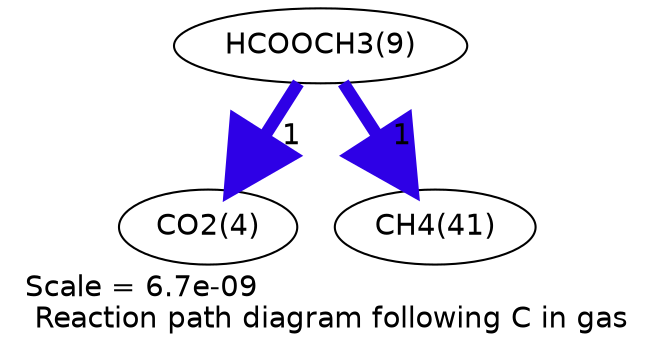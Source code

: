 digraph reaction_paths {
center=1;
s9 -> s4[fontname="Helvetica", penwidth=6, arrowsize=3, color="0.7, 1.5, 0.9"
, label=" 1"];
s9 -> s10[fontname="Helvetica", penwidth=6, arrowsize=3, color="0.7, 1.5, 0.9"
, label=" 1"];
s4 [ fontname="Helvetica", label="CO2(4)"];
s9 [ fontname="Helvetica", label="HCOOCH3(9)"];
s10 [ fontname="Helvetica", label="CH4(41)"];
 label = "Scale = 6.7e-09\l Reaction path diagram following C in gas";
 fontname = "Helvetica";
}
